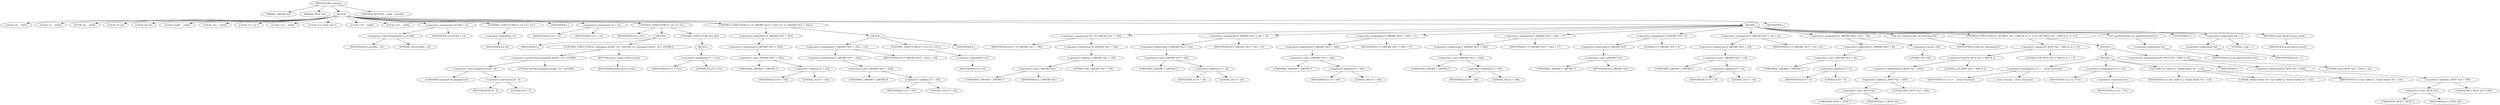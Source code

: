 digraph tftp_connect {  
"1000113" [label = "(METHOD,tftp_connect)" ]
"1000114" [label = "(PARAM,_QWORD *a1)" ]
"1000115" [label = "(PARAM,_BYTE *a2)" ]
"1000116" [label = "(BLOCK,,)" ]
"1000117" [label = "(LOCAL,v4: __int64)" ]
"1000118" [label = "(LOCAL,v5: __int64)" ]
"1000119" [label = "(LOCAL,v6: __int64)" ]
"1000120" [label = "(LOCAL,v7: int)" ]
"1000121" [label = "(LOCAL,v8: int)" ]
"1000122" [label = "(LOCAL,result: __int64)" ]
"1000123" [label = "(LOCAL,v10: __int64)" ]
"1000124" [label = "(LOCAL,v11: int *)" ]
"1000125" [label = "(LOCAL,v12: __int64)" ]
"1000126" [label = "(LOCAL,v13: const char *)" ]
"1000127" [label = "(LOCAL,v14: __int64)" ]
"1000128" [label = "(LOCAL,v15: __int64)" ]
"1000129" [label = "(<operator>.assignment,a1[148] = v4)" ]
"1000130" [label = "(<operator>.indirectIndexAccess,a1[148])" ]
"1000131" [label = "(IDENTIFIER,a1,a1[148] = v4)" ]
"1000132" [label = "(LITERAL,148,a1[148] = v4)" ]
"1000133" [label = "(IDENTIFIER,v4,a1[148] = v4)" ]
"1000134" [label = "(CONTROL_STRUCTURE,if ( !v4 ),if ( !v4 ))" ]
"1000135" [label = "(<operator>.logicalNot,!v4)" ]
"1000136" [label = "(IDENTIFIER,v4,!v4)" ]
"1000137" [label = "(IDENTIFIER,L,)" ]
"1000138" [label = "(<operator>.assignment,v5 = v4)" ]
"1000139" [label = "(IDENTIFIER,v5,v5 = v4)" ]
"1000140" [label = "(IDENTIFIER,v4,v5 = v4)" ]
"1000141" [label = "(CONTROL_STRUCTURE,if ( v6 ),if ( v6 ))" ]
"1000142" [label = "(IDENTIFIER,v6,if ( v6 ))" ]
"1000143" [label = "(BLOCK,,)" ]
"1000144" [label = "(IDENTIFIER,L,)" ]
"1000145" [label = "(CONTROL_STRUCTURE,if ( (unsigned int)(v6 - 8) > 0xFFB0 ),if ( (unsigned int)(v6 - 8) > 0xFFB0 ))" ]
"1000146" [label = "(<operator>.greaterThan,(unsigned int)(v6 - 8) > 0xFFB0)" ]
"1000147" [label = "(<operator>.cast,(unsigned int)(v6 - 8))" ]
"1000148" [label = "(UNKNOWN,unsigned int,unsigned int)" ]
"1000149" [label = "(<operator>.subtraction,v6 - 8)" ]
"1000150" [label = "(IDENTIFIER,v6,v6 - 8)" ]
"1000151" [label = "(LITERAL,8,v6 - 8)" ]
"1000152" [label = "(LITERAL,0xFFB0,(unsigned int)(v6 - 8) > 0xFFB0)" ]
"1000153" [label = "(RETURN,return result;,return result;)" ]
"1000154" [label = "(IDENTIFIER,result,return result;)" ]
"1000155" [label = "(CONTROL_STRUCTURE,else,else)" ]
"1000156" [label = "(BLOCK,,)" ]
"1000157" [label = "(<operator>.assignment,v7 = 512)" ]
"1000158" [label = "(IDENTIFIER,v7,v7 = 512)" ]
"1000159" [label = "(LITERAL,512,v7 = 512)" ]
"1000160" [label = "(CONTROL_STRUCTURE,if ( !*(_QWORD *)(v5 + 352) ),if ( !*(_QWORD *)(v5 + 352) ))" ]
"1000161" [label = "(<operator>.logicalNot,!*(_QWORD *)(v5 + 352))" ]
"1000162" [label = "(<operator>.indirection,*(_QWORD *)(v5 + 352))" ]
"1000163" [label = "(<operator>.cast,(_QWORD *)(v5 + 352))" ]
"1000164" [label = "(UNKNOWN,_QWORD *,_QWORD *)" ]
"1000165" [label = "(<operator>.addition,v5 + 352)" ]
"1000166" [label = "(IDENTIFIER,v5,v5 + 352)" ]
"1000167" [label = "(LITERAL,352,v5 + 352)" ]
"1000168" [label = "(BLOCK,,)" ]
"1000169" [label = "(<operator>.assignment,*(_QWORD *)(v5 + 352) = v10)" ]
"1000170" [label = "(<operator>.indirection,*(_QWORD *)(v5 + 352))" ]
"1000171" [label = "(<operator>.cast,(_QWORD *)(v5 + 352))" ]
"1000172" [label = "(UNKNOWN,_QWORD *,_QWORD *)" ]
"1000173" [label = "(<operator>.addition,v5 + 352)" ]
"1000174" [label = "(IDENTIFIER,v5,v5 + 352)" ]
"1000175" [label = "(LITERAL,352,v5 + 352)" ]
"1000176" [label = "(IDENTIFIER,v10,*(_QWORD *)(v5 + 352) = v10)" ]
"1000177" [label = "(CONTROL_STRUCTURE,if ( !v10 ),if ( !v10 ))" ]
"1000178" [label = "(<operator>.logicalNot,!v10)" ]
"1000179" [label = "(IDENTIFIER,v10,!v10)" ]
"1000180" [label = "(IDENTIFIER,L,)" ]
"1000181" [label = "(BLOCK,,)" ]
"1000182" [label = "(<operator>.assignment,v8 = *((_DWORD *)a1 + 156))" ]
"1000183" [label = "(IDENTIFIER,v8,v8 = *((_DWORD *)a1 + 156))" ]
"1000184" [label = "(<operator>.indirection,*((_DWORD *)a1 + 156))" ]
"1000185" [label = "(<operator>.addition,(_DWORD *)a1 + 156)" ]
"1000186" [label = "(<operator>.cast,(_DWORD *)a1)" ]
"1000187" [label = "(UNKNOWN,_DWORD *,_DWORD *)" ]
"1000188" [label = "(IDENTIFIER,a1,(_DWORD *)a1)" ]
"1000189" [label = "(LITERAL,156,(_DWORD *)a1 + 156)" ]
"1000190" [label = "(<operator>.assignment,*(_DWORD *)(v5 + 24) = v8)" ]
"1000191" [label = "(<operator>.indirection,*(_DWORD *)(v5 + 24))" ]
"1000192" [label = "(<operator>.cast,(_DWORD *)(v5 + 24))" ]
"1000193" [label = "(UNKNOWN,_DWORD *,_DWORD *)" ]
"1000194" [label = "(<operator>.addition,v5 + 24)" ]
"1000195" [label = "(IDENTIFIER,v5,v5 + 24)" ]
"1000196" [label = "(LITERAL,24,v5 + 24)" ]
"1000197" [label = "(IDENTIFIER,v8,*(_DWORD *)(v5 + 24) = v8)" ]
"1000198" [label = "(<operator>.assignment,*(_DWORD *)(v5 + 340) = v7)" ]
"1000199" [label = "(<operator>.indirection,*(_DWORD *)(v5 + 340))" ]
"1000200" [label = "(<operator>.cast,(_DWORD *)(v5 + 340))" ]
"1000201" [label = "(UNKNOWN,_DWORD *,_DWORD *)" ]
"1000202" [label = "(<operator>.addition,v5 + 340)" ]
"1000203" [label = "(IDENTIFIER,v5,v5 + 340)" ]
"1000204" [label = "(LITERAL,340,v5 + 340)" ]
"1000205" [label = "(IDENTIFIER,v7,*(_DWORD *)(v5 + 340) = v7)" ]
"1000206" [label = "(<operator>.assignment,*(_DWORD *)(v5 + 344) = v7)" ]
"1000207" [label = "(<operator>.indirection,*(_DWORD *)(v5 + 344))" ]
"1000208" [label = "(<operator>.cast,(_DWORD *)(v5 + 344))" ]
"1000209" [label = "(UNKNOWN,_DWORD *,_DWORD *)" ]
"1000210" [label = "(<operator>.addition,v5 + 344)" ]
"1000211" [label = "(IDENTIFIER,v5,v5 + 344)" ]
"1000212" [label = "(LITERAL,344,v5 + 344)" ]
"1000213" [label = "(IDENTIFIER,v7,*(_DWORD *)(v5 + 344) = v7)" ]
"1000214" [label = "(<operator>.assignment,*(_DWORD *)v5 = 0)" ]
"1000215" [label = "(<operator>.indirection,*(_DWORD *)v5)" ]
"1000216" [label = "(<operator>.cast,(_DWORD *)v5)" ]
"1000217" [label = "(UNKNOWN,_DWORD *,_DWORD *)" ]
"1000218" [label = "(IDENTIFIER,v5,(_DWORD *)v5)" ]
"1000219" [label = "(LITERAL,0,*(_DWORD *)v5 = 0)" ]
"1000220" [label = "(<operator>.assignment,*(_QWORD *)(v5 + 16) = a1)" ]
"1000221" [label = "(<operator>.indirection,*(_QWORD *)(v5 + 16))" ]
"1000222" [label = "(<operator>.cast,(_QWORD *)(v5 + 16))" ]
"1000223" [label = "(UNKNOWN,_QWORD *,_QWORD *)" ]
"1000224" [label = "(<operator>.addition,v5 + 16)" ]
"1000225" [label = "(IDENTIFIER,v5,v5 + 16)" ]
"1000226" [label = "(LITERAL,16,v5 + 16)" ]
"1000227" [label = "(IDENTIFIER,a1,*(_QWORD *)(v5 + 16) = a1)" ]
"1000228" [label = "(<operator>.assignment,*(_DWORD *)(v5 + 8) = -100)" ]
"1000229" [label = "(<operator>.indirection,*(_DWORD *)(v5 + 8))" ]
"1000230" [label = "(<operator>.cast,(_DWORD *)(v5 + 8))" ]
"1000231" [label = "(UNKNOWN,_DWORD *,_DWORD *)" ]
"1000232" [label = "(<operator>.addition,v5 + 8)" ]
"1000233" [label = "(IDENTIFIER,v5,v5 + 8)" ]
"1000234" [label = "(LITERAL,8,v5 + 8)" ]
"1000235" [label = "(<operator>.minus,-100)" ]
"1000236" [label = "(LITERAL,100,-100)" ]
"1000237" [label = "(tftp_set_timeouts,tftp_set_timeouts(v5))" ]
"1000238" [label = "(IDENTIFIER,v5,tftp_set_timeouts(v5))" ]
"1000239" [label = "(CONTROL_STRUCTURE,if ( (*((_BYTE *)a1 + 895) & 2) == 0 ),if ( (*((_BYTE *)a1 + 895) & 2) == 0 ))" ]
"1000240" [label = "(<operator>.equals,(*((_BYTE *)a1 + 895) & 2) == 0)" ]
"1000241" [label = "(<operator>.and,*((_BYTE *)a1 + 895) & 2)" ]
"1000242" [label = "(<operator>.indirection,*((_BYTE *)a1 + 895))" ]
"1000243" [label = "(<operator>.addition,(_BYTE *)a1 + 895)" ]
"1000244" [label = "(<operator>.cast,(_BYTE *)a1)" ]
"1000245" [label = "(UNKNOWN,_BYTE *,_BYTE *)" ]
"1000246" [label = "(IDENTIFIER,a1,(_BYTE *)a1)" ]
"1000247" [label = "(LITERAL,895,(_BYTE *)a1 + 895)" ]
"1000248" [label = "(LITERAL,2,*((_BYTE *)a1 + 895) & 2)" ]
"1000249" [label = "(LITERAL,0,(*((_BYTE *)a1 + 895) & 2) == 0)" ]
"1000250" [label = "(BLOCK,,)" ]
"1000251" [label = "(BLOCK,,)" ]
"1000252" [label = "(<operator>.assignment,v11 = __errno_location())" ]
"1000253" [label = "(IDENTIFIER,v11,v11 = __errno_location())" ]
"1000254" [label = "(__errno_location,__errno_location())" ]
"1000255" [label = "(<operator>.assignment,v12 = *a1)" ]
"1000256" [label = "(IDENTIFIER,v12,v12 = *a1)" ]
"1000257" [label = "(<operator>.indirection,*a1)" ]
"1000258" [label = "(IDENTIFIER,a1,v12 = *a1)" ]
"1000259" [label = "(Curl_failf,Curl_failf(v12, \"bind() failed; %s\", v13))" ]
"1000260" [label = "(IDENTIFIER,v12,Curl_failf(v12, \"bind() failed; %s\", v13))" ]
"1000261" [label = "(LITERAL,\"bind() failed; %s\",Curl_failf(v12, \"bind() failed; %s\", v13))" ]
"1000262" [label = "(IDENTIFIER,v13,Curl_failf(v12, \"bind() failed; %s\", v13))" ]
"1000263" [label = "(IDENTIFIER,L,)" ]
"1000264" [label = "(<operators>.assignmentOr,*((_BYTE *)a1 + 895) |= 2u)" ]
"1000265" [label = "(<operator>.indirection,*((_BYTE *)a1 + 895))" ]
"1000266" [label = "(<operator>.addition,(_BYTE *)a1 + 895)" ]
"1000267" [label = "(<operator>.cast,(_BYTE *)a1)" ]
"1000268" [label = "(UNKNOWN,_BYTE *,_BYTE *)" ]
"1000269" [label = "(IDENTIFIER,a1,(_BYTE *)a1)" ]
"1000270" [label = "(LITERAL,895,(_BYTE *)a1 + 895)" ]
"1000271" [label = "(LITERAL,2u,*((_BYTE *)a1 + 895) |= 2u)" ]
"1000272" [label = "(Curl_pgrsStartNow,Curl_pgrsStartNow(*a1))" ]
"1000273" [label = "(<operator>.indirection,*a1)" ]
"1000274" [label = "(IDENTIFIER,a1,Curl_pgrsStartNow(*a1))" ]
"1000275" [label = "(IDENTIFIER,L,)" ]
"1000276" [label = "(<operator>.assignment,*a2 = 1)" ]
"1000277" [label = "(<operator>.indirection,*a2)" ]
"1000278" [label = "(IDENTIFIER,a2,*a2 = 1)" ]
"1000279" [label = "(LITERAL,1,*a2 = 1)" ]
"1000280" [label = "(RETURN,return result;,return result;)" ]
"1000281" [label = "(IDENTIFIER,result,return result;)" ]
"1000282" [label = "(IDENTIFIER,L,)" ]
"1000283" [label = "(METHOD_RETURN,__int64 __fastcall)" ]
  "1000113" -> "1000114" 
  "1000113" -> "1000115" 
  "1000113" -> "1000116" 
  "1000113" -> "1000283" 
  "1000116" -> "1000117" 
  "1000116" -> "1000118" 
  "1000116" -> "1000119" 
  "1000116" -> "1000120" 
  "1000116" -> "1000121" 
  "1000116" -> "1000122" 
  "1000116" -> "1000123" 
  "1000116" -> "1000124" 
  "1000116" -> "1000125" 
  "1000116" -> "1000126" 
  "1000116" -> "1000127" 
  "1000116" -> "1000128" 
  "1000116" -> "1000129" 
  "1000116" -> "1000134" 
  "1000116" -> "1000137" 
  "1000116" -> "1000138" 
  "1000116" -> "1000141" 
  "1000116" -> "1000160" 
  "1000116" -> "1000181" 
  "1000116" -> "1000282" 
  "1000129" -> "1000130" 
  "1000129" -> "1000133" 
  "1000130" -> "1000131" 
  "1000130" -> "1000132" 
  "1000134" -> "1000135" 
  "1000135" -> "1000136" 
  "1000138" -> "1000139" 
  "1000138" -> "1000140" 
  "1000141" -> "1000142" 
  "1000141" -> "1000143" 
  "1000141" -> "1000155" 
  "1000143" -> "1000144" 
  "1000143" -> "1000145" 
  "1000145" -> "1000146" 
  "1000145" -> "1000153" 
  "1000146" -> "1000147" 
  "1000146" -> "1000152" 
  "1000147" -> "1000148" 
  "1000147" -> "1000149" 
  "1000149" -> "1000150" 
  "1000149" -> "1000151" 
  "1000153" -> "1000154" 
  "1000155" -> "1000156" 
  "1000156" -> "1000157" 
  "1000157" -> "1000158" 
  "1000157" -> "1000159" 
  "1000160" -> "1000161" 
  "1000160" -> "1000168" 
  "1000161" -> "1000162" 
  "1000162" -> "1000163" 
  "1000163" -> "1000164" 
  "1000163" -> "1000165" 
  "1000165" -> "1000166" 
  "1000165" -> "1000167" 
  "1000168" -> "1000169" 
  "1000168" -> "1000177" 
  "1000168" -> "1000180" 
  "1000169" -> "1000170" 
  "1000169" -> "1000176" 
  "1000170" -> "1000171" 
  "1000171" -> "1000172" 
  "1000171" -> "1000173" 
  "1000173" -> "1000174" 
  "1000173" -> "1000175" 
  "1000177" -> "1000178" 
  "1000178" -> "1000179" 
  "1000181" -> "1000182" 
  "1000181" -> "1000190" 
  "1000181" -> "1000198" 
  "1000181" -> "1000206" 
  "1000181" -> "1000214" 
  "1000181" -> "1000220" 
  "1000181" -> "1000228" 
  "1000181" -> "1000237" 
  "1000181" -> "1000239" 
  "1000181" -> "1000272" 
  "1000181" -> "1000275" 
  "1000181" -> "1000276" 
  "1000181" -> "1000280" 
  "1000182" -> "1000183" 
  "1000182" -> "1000184" 
  "1000184" -> "1000185" 
  "1000185" -> "1000186" 
  "1000185" -> "1000189" 
  "1000186" -> "1000187" 
  "1000186" -> "1000188" 
  "1000190" -> "1000191" 
  "1000190" -> "1000197" 
  "1000191" -> "1000192" 
  "1000192" -> "1000193" 
  "1000192" -> "1000194" 
  "1000194" -> "1000195" 
  "1000194" -> "1000196" 
  "1000198" -> "1000199" 
  "1000198" -> "1000205" 
  "1000199" -> "1000200" 
  "1000200" -> "1000201" 
  "1000200" -> "1000202" 
  "1000202" -> "1000203" 
  "1000202" -> "1000204" 
  "1000206" -> "1000207" 
  "1000206" -> "1000213" 
  "1000207" -> "1000208" 
  "1000208" -> "1000209" 
  "1000208" -> "1000210" 
  "1000210" -> "1000211" 
  "1000210" -> "1000212" 
  "1000214" -> "1000215" 
  "1000214" -> "1000219" 
  "1000215" -> "1000216" 
  "1000216" -> "1000217" 
  "1000216" -> "1000218" 
  "1000220" -> "1000221" 
  "1000220" -> "1000227" 
  "1000221" -> "1000222" 
  "1000222" -> "1000223" 
  "1000222" -> "1000224" 
  "1000224" -> "1000225" 
  "1000224" -> "1000226" 
  "1000228" -> "1000229" 
  "1000228" -> "1000235" 
  "1000229" -> "1000230" 
  "1000230" -> "1000231" 
  "1000230" -> "1000232" 
  "1000232" -> "1000233" 
  "1000232" -> "1000234" 
  "1000235" -> "1000236" 
  "1000237" -> "1000238" 
  "1000239" -> "1000240" 
  "1000239" -> "1000250" 
  "1000240" -> "1000241" 
  "1000240" -> "1000249" 
  "1000241" -> "1000242" 
  "1000241" -> "1000248" 
  "1000242" -> "1000243" 
  "1000243" -> "1000244" 
  "1000243" -> "1000247" 
  "1000244" -> "1000245" 
  "1000244" -> "1000246" 
  "1000250" -> "1000251" 
  "1000250" -> "1000264" 
  "1000251" -> "1000252" 
  "1000251" -> "1000255" 
  "1000251" -> "1000259" 
  "1000251" -> "1000263" 
  "1000252" -> "1000253" 
  "1000252" -> "1000254" 
  "1000255" -> "1000256" 
  "1000255" -> "1000257" 
  "1000257" -> "1000258" 
  "1000259" -> "1000260" 
  "1000259" -> "1000261" 
  "1000259" -> "1000262" 
  "1000264" -> "1000265" 
  "1000264" -> "1000271" 
  "1000265" -> "1000266" 
  "1000266" -> "1000267" 
  "1000266" -> "1000270" 
  "1000267" -> "1000268" 
  "1000267" -> "1000269" 
  "1000272" -> "1000273" 
  "1000273" -> "1000274" 
  "1000276" -> "1000277" 
  "1000276" -> "1000279" 
  "1000277" -> "1000278" 
  "1000280" -> "1000281" 
}
